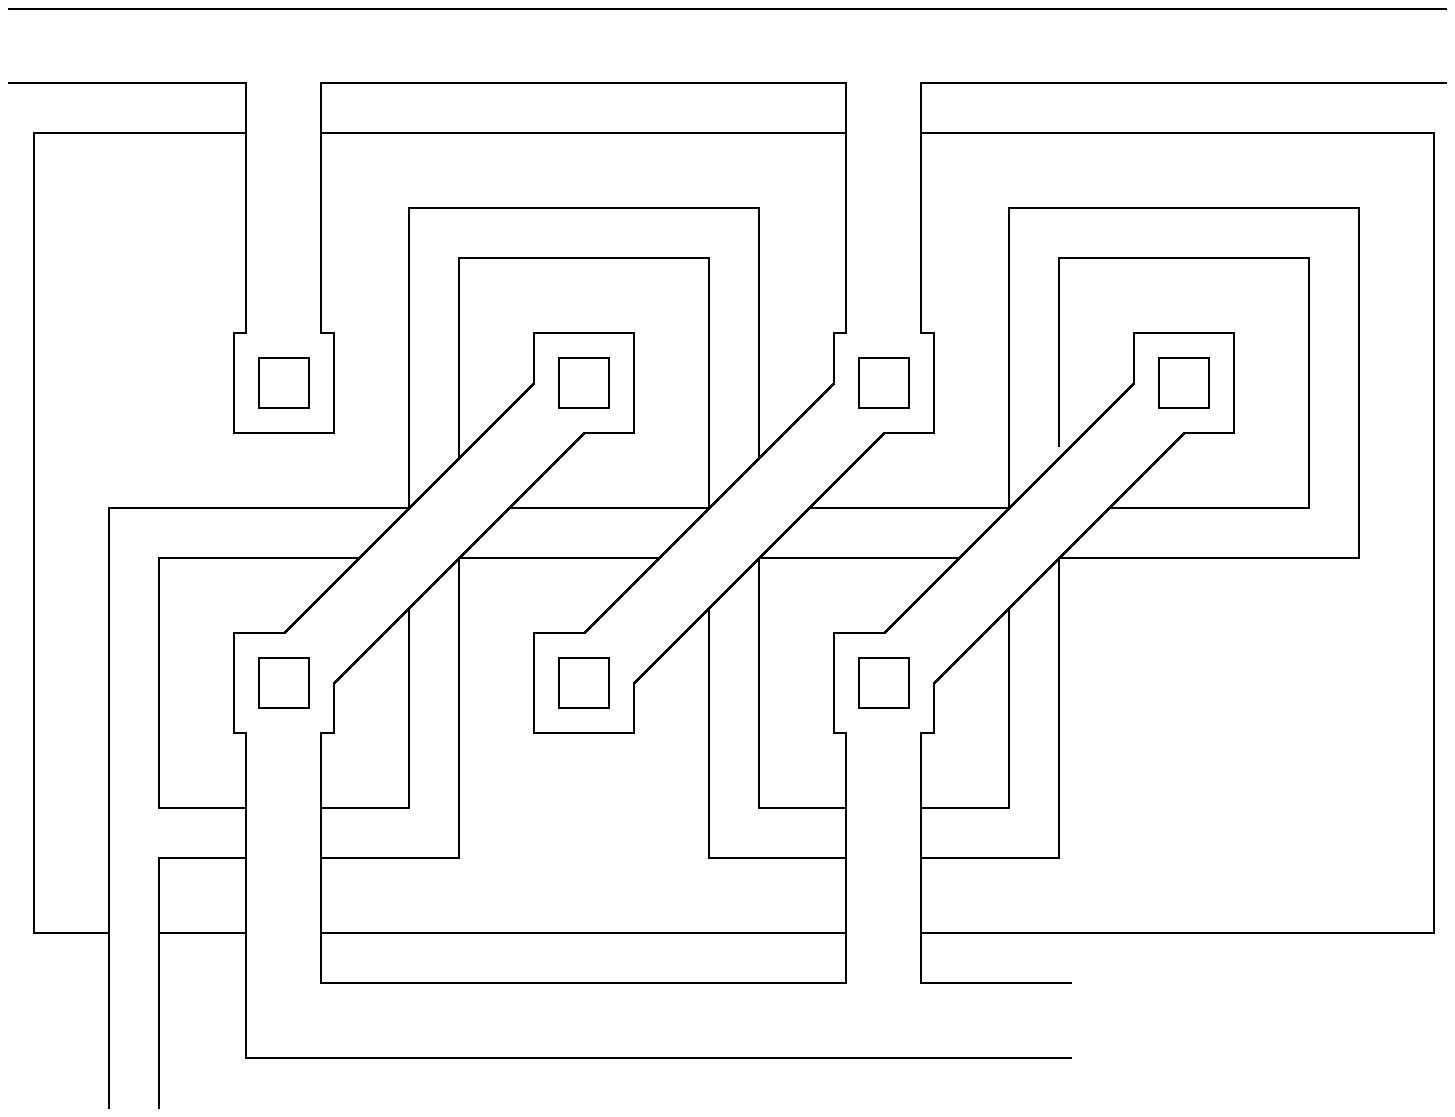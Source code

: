 .PS
line from 4.800,4.013 to 5.487,4.013
line from 4.800,4.263 to 5.237,4.263
line from 3.987,4.013 to 4.425,4.013
line from 3.987,4.263 to 4.425,4.263
line from 0.988,3.388 to 0.988,2.763
line from 0.738,3.388 to 0.738,2.763
line from 4.800,3.638 to 7.362,3.638
line from 1.800,3.638 to 4.425,3.638
line from 0.988,3.638 to 1.425,3.638
line from 4.800,7.638 to 7.362,7.638
line from 1.800,7.638 to 4.425,7.638
line from 0.362,7.638 to 1.425,7.638
line from 5.237,5.263 to 5.237,4.263
line from 3.987,5.513 to 4.987,5.513
line from 5.487,6.075 to 5.487,7.013
line from 5.737,5.763 to 6.487,5.763
line from 2.862,6.638 to 3.300,6.638
line from 2.737,5.763 to 3.737,5.763
line from 2.487,7.013 to 2.487,6.013
line from 0.988,4.263 to 1.425,4.263
line from 2.237,4.263 to 1.800,4.263
line from 2.237,5.263 to 2.237,4.263
line from 0.988,5.513 to 1.988,5.513
line from 0.988,4.263 to 0.988,5.513
line from 2.487,4.013 to 2.487,5.075
line from 1.800,4.013 to 2.487,4.013
line from 0.988,4.013 to 1.425,4.013
line from 4.800,7.888 to 4.800,7.825
line from 4.800,7.888 to 7.425,7.888
line from 0.237,8.262 to 7.425,8.262
line from 1.425,7.825 to 1.425,7.888 to 0.237,7.888
line from 4.425,7.888 to 4.425,7.763
line from 1.800,7.888 to 4.425,7.888
line from 1.800,7.825 to 1.800,7.888
line from 4.800,3.388 to 5.550,3.388
line from 4.800,3.450 to 4.800,3.388
line from 4.425,3.388 to 4.425,3.450
line from 1.800,3.388 to 4.425,3.388
line from 1.800,3.450 to 1.800,3.388
line from 1.800,4.638 to 1.800,3.450
line from 1.425,3.013 to 5.550,3.013
line from 1.425,4.638 to 1.425,3.013
line from 1.488,5.138 to 1.613,5.138
line from 1.863,4.638 to 1.863,4.888
line from 1.800,4.638 to 1.863,4.638
line from 1.363,4.638 to 1.425,4.638
line from 1.363,4.700 to 1.363,4.638
line from 1.363,5.138 to 1.363,4.700
line from 4.800,4.638 to 4.862,4.638
line from 4.362,4.638 to 4.425,4.638
line from 4.800,4.638 to 4.800,3.450
line from 4.425,4.638 to 4.425,3.450
line from 4.800,6.638 to 4.800,7.825
line from 4.800,6.638 to 4.862,6.638
line from 4.425,6.638 to 4.425,7.825
line from 4.800,6.638 to 4.800,6.638
line from 4.362,6.638 to 4.425,6.638
line from 4.362,6.388 to 4.362,6.638
line from 4.612,6.138 to 4.862,6.138
line from 3.112,6.138 to 3.237,6.138
line from 2.862,6.513 to 2.862,6.388
line from 1.425,6.638 to 1.425,7.825
line from 1.863,6.638 to 1.800,6.638 to 1.800,7.825
line from 1.863,6.138 to 1.863,6.638
line from 1.363,6.138 to 1.863,6.138
line from 1.363,6.638 to 1.363,6.138
line from 1.425,6.638 to 1.363,6.638
line from 2.862,4.638 to 3.362,4.638
line from 4.862,4.888 to 6.112,6.138
line from 4.612,5.138 to 5.862,6.388
line from 1.613,5.138 to 2.862,6.388
line from 3.112,6.138 to 1.863,4.888
line from 6.362,6.138 to 6.112,6.138
line from 6.362,6.638 to 6.362,6.138
line from 5.862,6.638 to 6.362,6.638
line from 5.862,6.388 to 5.862,6.638
line from 4.862,4.638 to 4.862,4.888
line from 4.362,5.138 to 4.362,4.638
line from 4.612,5.138 to 4.362,5.138
line from 3.362,4.888 to 3.362,4.763
line from 3.987,5.075 to 3.987,4.638
line from 3.737,5.263 to 3.737,4.638
line from 2.487,5.513 to 3.487,5.513
line from 4.237,5.763 to 5.237,5.763
line from 3.987,7.263 to 3.987,6.013
line from 3.737,7.013 to 3.737,5.763
line from 2.987,5.138 to 3.112,5.138
line from 3.362,4.888 to 4.612,6.138
line from 3.112,5.138 to 4.362,6.388
line from 3.362,6.138 to 3.237,6.138
line from 3.362,6.638 to 3.362,6.138
line from 3.300,6.638 to 3.362,6.638
line from 2.862,6.638 to 2.925,6.638
line from 2.862,6.513 to 2.862,6.638
line from 1.863,4.700 to 1.863,4.700 to 1.863,4.763
line from 1.363,5.138 to 1.488,5.138
line from 3.362,4.700 to 3.362,4.763
line from 2.925,5.138 to 2.987,5.138
line from 2.862,5.138 to 2.925,5.138
line from 4.862,6.138 to 4.862,6.638
line from 3.362,4.638 to 3.362,4.700
line from 2.862,5.138 to 2.862,4.638
line from 2.987,4.763 to 3.237,4.763
line from 2.987,5.013 to 2.987,4.763
line from 2.987,5.013 to 3.237,5.013
line from 1.738,6.513 to 1.738,6.263
line from 1.488,6.513 to 1.738,6.513
line from 1.488,6.263 to 1.488,6.513
line from 1.488,6.263 to 1.738,6.263
line from 4.487,6.263 to 4.737,6.263
line from 4.737,6.513 to 4.737,6.263
line from 4.487,6.513 to 4.737,6.513
line from 4.487,6.263 to 4.487,6.513
line from 6.237,6.513 to 6.237,6.263
line from 5.987,6.513 to 6.237,6.513
line from 5.987,6.263 to 5.987,6.513
line from 5.987,6.263 to 6.237,6.263
line from 2.987,6.263 to 3.237,6.263
line from 3.237,6.513 to 3.237,6.263
line from 2.987,6.513 to 3.237,6.513
line from 2.987,6.263 to 2.987,6.513
line from 7.362,7.638 to 7.362,3.638
line from 0.362,3.638 to 0.362,7.638
line from 0.362,3.638 to 0.738,3.638
line from 6.675,5.513 to 6.987,5.513
line from 6.987,7.263 to 6.987,5.513
line from 6.737,7.263 to 6.987,7.263
line from 6.425,5.763 to 6.737,5.763
line from 6.737,7.013 to 6.737,5.763
line from 6.675,7.013 to 6.737,7.013
line from 6.425,7.013 to 6.675,7.013
line from 1.488,5.013 to 1.738,5.013
line from 1.738,5.013 to 1.738,4.763
line from 1.488,5.013 to 1.488,4.763
line from 1.488,4.763 to 1.738,4.763
line from 3.237,5.013 to 3.237,4.763
line from 2.487,5.075 to 2.487,5.513
line from 0.738,5.763 to 0.738,3.388
line from 0.988,4.013 to 0.988,3.388
line from 4.487,5.013 to 4.675,5.013
line from 4.675,5.013 to 4.737,5.013
line from 4.737,5.013 to 4.737,4.825
line from 4.487,5.013 to 4.487,4.763
line from 4.487,4.763 to 4.737,4.763
line from 4.737,4.763 to 4.737,4.825
line from 3.737,4.263 to 3.737,4.700
line from 0.988,5.763 to 2.237,5.763 to 2.237,7.013
line from 0.738,5.763 to 1.050,5.763
line from 2.237,7.013 to 2.237,7.263
line from 3.737,7.013 to 2.487,7.013
line from 2.237,7.263 to 3.987,7.263
line from 3.987,5.513 to 3.987,5.075
line from 3.987,4.700 to 3.987,4.325
line from 3.987,4.325 to 3.987,4.263
line from 5.487,5.513 to 5.487,4.013
line from 3.737,4.325 to 3.737,4.013
line from 3.737,4.013 to 3.987,4.013
line from 5.237,5.763 to 5.237,7.263
line from 5.237,7.263 to 6.737,7.263
line from 5.487,5.513 to 6.737,5.513
line from 5.487,7.013 to 6.487,7.013
.PE
